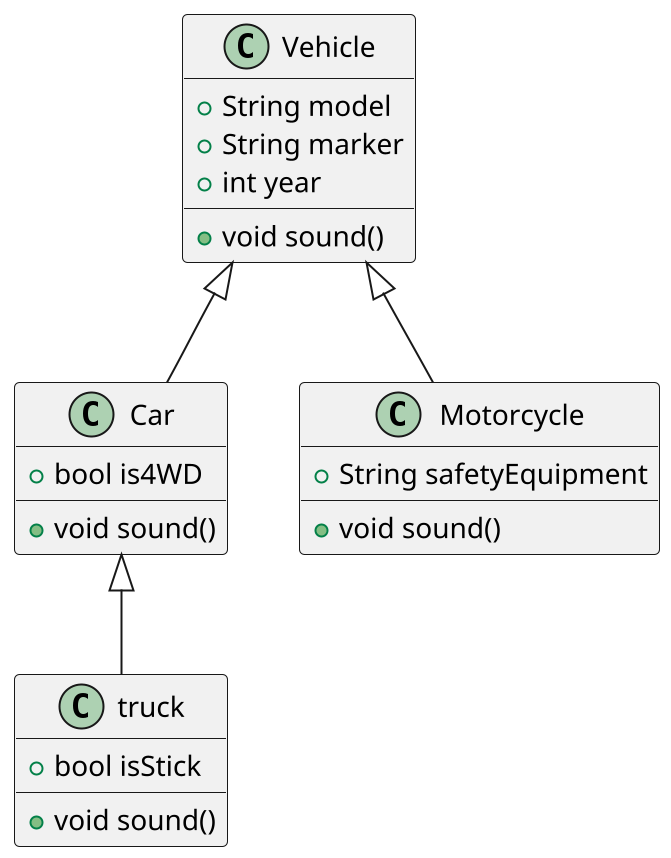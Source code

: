 @startuml
scale 2

class Vehicle {
    + String model
    + String marker
    + int year

    + void sound()
}

class Car extends Vehicle {
    + bool is4WD

    + void sound()
}

class truck extends Car {
    + bool isStick

    + void sound()
}

class Motorcycle extends Vehicle {
    + String safetyEquipment

    + void sound()
}

@enduml